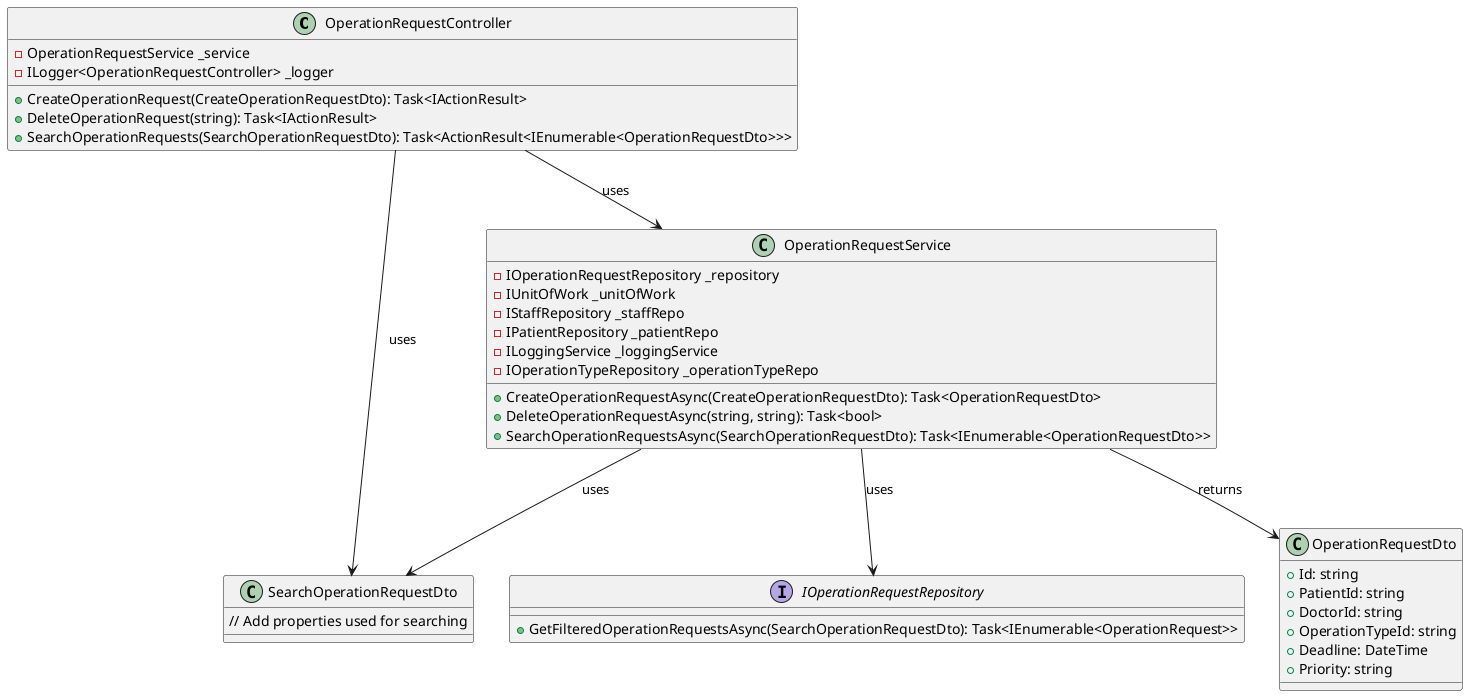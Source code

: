 @startuml
class OperationRequestController {
  -OperationRequestService _service
  -ILogger<OperationRequestController> _logger
  +CreateOperationRequest(CreateOperationRequestDto): Task<IActionResult>
  +DeleteOperationRequest(string): Task<IActionResult>
  +SearchOperationRequests(SearchOperationRequestDto): Task<ActionResult<IEnumerable<OperationRequestDto>>>
}

class OperationRequestService {
  -IOperationRequestRepository _repository
  -IUnitOfWork _unitOfWork
  -IStaffRepository _staffRepo
  -IPatientRepository _patientRepo
  -ILoggingService _loggingService
  -IOperationTypeRepository _operationTypeRepo
  +CreateOperationRequestAsync(CreateOperationRequestDto): Task<OperationRequestDto>
  +DeleteOperationRequestAsync(string, string): Task<bool>
  +SearchOperationRequestsAsync(SearchOperationRequestDto): Task<IEnumerable<OperationRequestDto>>
}

class OperationRequestDto {
  +Id: string
  +PatientId: string
  +DoctorId: string
  +OperationTypeId: string
  +Deadline: DateTime
  +Priority: string
}

class SearchOperationRequestDto {
  // Add properties used for searching
}

interface IOperationRequestRepository {
  +GetFilteredOperationRequestsAsync(SearchOperationRequestDto): Task<IEnumerable<OperationRequest>>
}

OperationRequestController --> OperationRequestService : uses
OperationRequestService --> IOperationRequestRepository : uses
OperationRequestService --> OperationRequestDto : returns
OperationRequestController --> SearchOperationRequestDto : uses
OperationRequestService --> SearchOperationRequestDto : uses
@enduml

